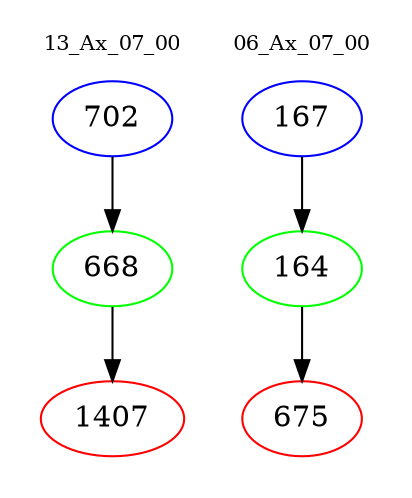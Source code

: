 digraph{
subgraph cluster_0 {
color = white
label = "13_Ax_07_00";
fontsize=10;
T0_702 [label="702", color="blue"]
T0_702 -> T0_668 [color="black"]
T0_668 [label="668", color="green"]
T0_668 -> T0_1407 [color="black"]
T0_1407 [label="1407", color="red"]
}
subgraph cluster_1 {
color = white
label = "06_Ax_07_00";
fontsize=10;
T1_167 [label="167", color="blue"]
T1_167 -> T1_164 [color="black"]
T1_164 [label="164", color="green"]
T1_164 -> T1_675 [color="black"]
T1_675 [label="675", color="red"]
}
}
